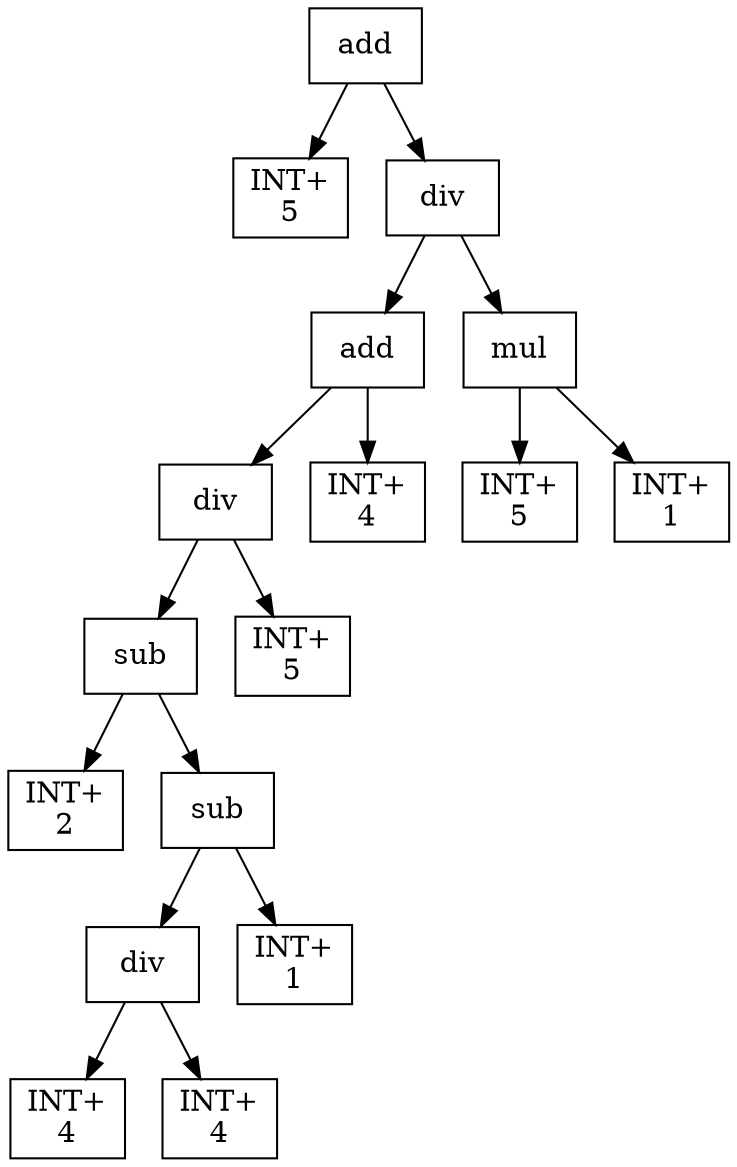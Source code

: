 digraph expr {
  node [shape=box];
  n1 [label="add"];
  n2 [label="INT+\n5"];
  n3 [label="div"];
  n4 [label="add"];
  n5 [label="div"];
  n6 [label="sub"];
  n7 [label="INT+\n2"];
  n8 [label="sub"];
  n9 [label="div"];
  n10 [label="INT+\n4"];
  n11 [label="INT+\n4"];
  n9 -> n10;
  n9 -> n11;
  n12 [label="INT+\n1"];
  n8 -> n9;
  n8 -> n12;
  n6 -> n7;
  n6 -> n8;
  n13 [label="INT+\n5"];
  n5 -> n6;
  n5 -> n13;
  n14 [label="INT+\n4"];
  n4 -> n5;
  n4 -> n14;
  n15 [label="mul"];
  n16 [label="INT+\n5"];
  n17 [label="INT+\n1"];
  n15 -> n16;
  n15 -> n17;
  n3 -> n4;
  n3 -> n15;
  n1 -> n2;
  n1 -> n3;
}